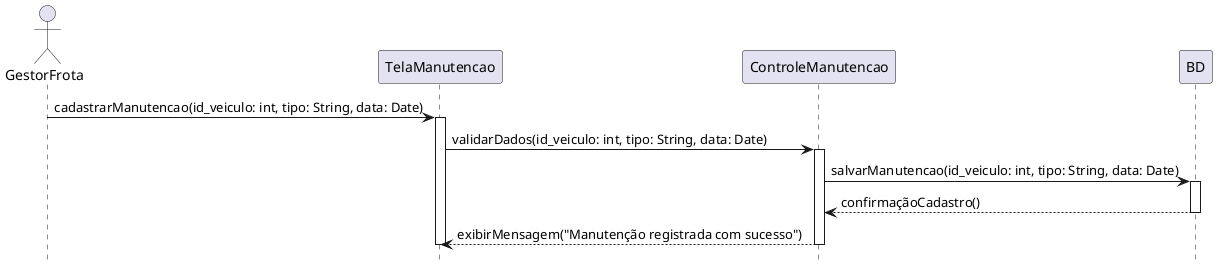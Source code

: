 @startuml "Gerenciar Manutenção"
hide footbox

actor GestorFrota as gestor_ator
participant TelaManutencao as tela_manutencao
participant ControleManutencao as controle_manutencao
participant BD as bd

gestor_ator -> tela_manutencao: cadastrarManutencao(id_veiculo: int, tipo: String, data: Date)
activate tela_manutencao

tela_manutencao -> controle_manutencao: validarDados(id_veiculo: int, tipo: String, data: Date)
activate controle_manutencao

controle_manutencao -> bd: salvarManutencao(id_veiculo: int, tipo: String, data: Date)
activate bd

bd --> controle_manutencao: confirmaçãoCadastro()
deactivate bd

controle_manutencao --> tela_manutencao: exibirMensagem("Manutenção registrada com sucesso")
deactivate controle_manutencao

deactivate tela_manutencao
@enduml

